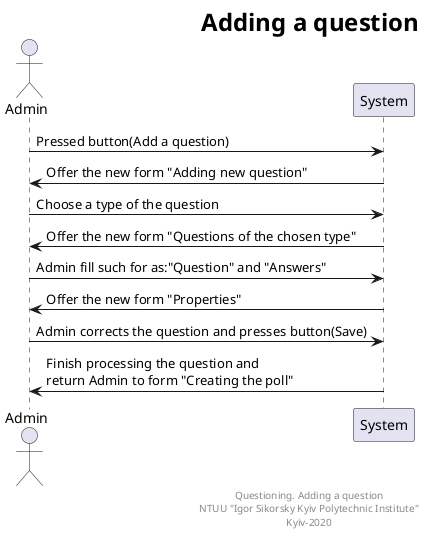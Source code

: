 @startuml
right header
<font size=24 color=black><b>Adding a question
end header

actor Admin


Admin -> System: Pressed button(Add a question)
System -> Admin: Offer the new form "Adding new question"
Admin -> System: Choose a type of the question
System -> Admin: Offer the new form "Questions of the chosen type"
Admin -> System: Admin fill such for as:"Question" and "Answers"
System -> Admin: Offer the new form "Properties"
Admin -> System: Admin corrects the question and presses button(Save)
System -> Admin: Finish processing the question and\nreturn Admin to form "Creating the poll"

right footer
Questioning. Adding a question
NTUU "Igor Sikorsky Kyiv Polytechnic Institute"
Kyiv-2020
end footer
@enduml
